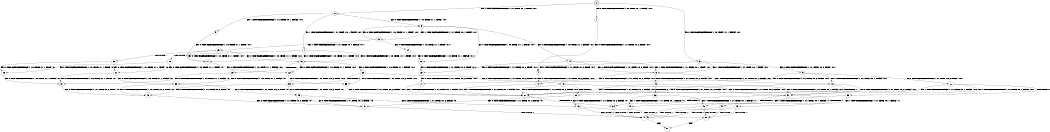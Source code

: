 digraph BCG {
size = "7, 10.5";
center = TRUE;
node [shape = circle];
0 [peripheries = 2];
0 -> 1 [label = "EX !0 !ATOMIC_EXCH_BRANCH (1, +0, TRUE, +1, 1, FALSE) !:0:1:"];
0 -> 2 [label = "EX !1 !ATOMIC_EXCH_BRANCH (1, +1, TRUE, +0, 1, TRUE) !:0:1:"];
0 -> 3 [label = "EX !0 !ATOMIC_EXCH_BRANCH (1, +0, TRUE, +1, 1, FALSE) !:0:1:"];
1 -> 4 [label = "EX !0 !ATOMIC_EXCH_BRANCH (1, +1, TRUE, +0, 2, TRUE) !:0:1:"];
2 -> 5 [label = "EX !1 !ATOMIC_EXCH_BRANCH (1, +1, TRUE, +0, 1, FALSE) !:0:1:"];
2 -> 6 [label = "EX !0 !ATOMIC_EXCH_BRANCH (1, +0, TRUE, +1, 1, TRUE) !:0:1:"];
2 -> 7 [label = "EX !1 !ATOMIC_EXCH_BRANCH (1, +1, TRUE, +0, 1, FALSE) !:0:1:"];
3 -> 4 [label = "EX !0 !ATOMIC_EXCH_BRANCH (1, +1, TRUE, +0, 2, TRUE) !:0:1:"];
3 -> 8 [label = "EX !1 !ATOMIC_EXCH_BRANCH (1, +1, TRUE, +0, 1, TRUE) !:0:1:"];
3 -> 9 [label = "EX !0 !ATOMIC_EXCH_BRANCH (1, +1, TRUE, +0, 2, TRUE) !:0:1:"];
4 -> 10 [label = "EX !0 !ATOMIC_EXCH_BRANCH (1, +1, TRUE, +0, 2, FALSE) !:0:1:"];
5 -> 11 [label = "EX !0 !ATOMIC_EXCH_BRANCH (1, +0, TRUE, +1, 1, TRUE) !:0:1:"];
6 -> 12 [label = "EX !0 !ATOMIC_EXCH_BRANCH (1, +0, TRUE, +1, 1, FALSE) !:0:1:"];
6 -> 13 [label = "EX !1 !ATOMIC_EXCH_BRANCH (1, +1, TRUE, +0, 1, TRUE) !:0:1:"];
6 -> 14 [label = "EX !0 !ATOMIC_EXCH_BRANCH (1, +0, TRUE, +1, 1, FALSE) !:0:1:"];
7 -> 11 [label = "EX !0 !ATOMIC_EXCH_BRANCH (1, +0, TRUE, +1, 1, TRUE) !:0:1:"];
7 -> 15 [label = "TERMINATE !1"];
7 -> 16 [label = "EX !0 !ATOMIC_EXCH_BRANCH (1, +0, TRUE, +1, 1, TRUE) !:0:1:"];
8 -> 17 [label = "EX !0 !ATOMIC_EXCH_BRANCH (1, +1, TRUE, +0, 2, FALSE) !:0:1:"];
8 -> 18 [label = "EX !1 !ATOMIC_EXCH_BRANCH (1, +1, TRUE, +0, 1, FALSE) !:0:1:"];
8 -> 19 [label = "EX !0 !ATOMIC_EXCH_BRANCH (1, +1, TRUE, +0, 2, FALSE) !:0:1:"];
9 -> 10 [label = "EX !0 !ATOMIC_EXCH_BRANCH (1, +1, TRUE, +0, 2, FALSE) !:0:1:"];
9 -> 18 [label = "EX !1 !ATOMIC_EXCH_BRANCH (1, +1, TRUE, +0, 1, FALSE) !:0:1:"];
9 -> 20 [label = "EX !0 !ATOMIC_EXCH_BRANCH (1, +1, TRUE, +0, 2, FALSE) !:0:1:"];
10 -> 21 [label = "EX !1 !ATOMIC_EXCH_BRANCH (1, +1, TRUE, +0, 1, FALSE) !:0:1:"];
11 -> 22 [label = "EX !0 !ATOMIC_EXCH_BRANCH (1, +0, TRUE, +1, 1, FALSE) !:0:1:"];
12 -> 23 [label = "EX !0 !ATOMIC_EXCH_BRANCH (1, +1, TRUE, +0, 2, TRUE) !:0:1:"];
13 -> 24 [label = "EX !0 !ATOMIC_EXCH_BRANCH (1, +0, TRUE, +1, 1, TRUE) !:0:1:"];
13 -> 25 [label = "EX !1 !ATOMIC_EXCH_BRANCH (1, +1, TRUE, +0, 1, FALSE) !:0:1:"];
13 -> 6 [label = "EX !0 !ATOMIC_EXCH_BRANCH (1, +0, TRUE, +1, 1, TRUE) !:0:1:"];
14 -> 23 [label = "EX !0 !ATOMIC_EXCH_BRANCH (1, +1, TRUE, +0, 2, TRUE) !:0:1:"];
14 -> 8 [label = "EX !1 !ATOMIC_EXCH_BRANCH (1, +1, TRUE, +0, 1, TRUE) !:0:1:"];
14 -> 8 [label = "EX !0 !ATOMIC_EXCH_BRANCH (1, +1, TRUE, +0, 2, TRUE) !:0:1:"];
15 -> 26 [label = "EX !0 !ATOMIC_EXCH_BRANCH (1, +0, TRUE, +1, 1, TRUE) !:0:"];
15 -> 27 [label = "EX !0 !ATOMIC_EXCH_BRANCH (1, +0, TRUE, +1, 1, TRUE) !:0:"];
16 -> 22 [label = "EX !0 !ATOMIC_EXCH_BRANCH (1, +0, TRUE, +1, 1, FALSE) !:0:1:"];
16 -> 28 [label = "TERMINATE !1"];
16 -> 29 [label = "EX !0 !ATOMIC_EXCH_BRANCH (1, +0, TRUE, +1, 1, FALSE) !:0:1:"];
17 -> 21 [label = "EX !1 !ATOMIC_EXCH_BRANCH (1, +1, TRUE, +0, 1, FALSE) !:0:1:"];
18 -> 21 [label = "EX !0 !ATOMIC_EXCH_BRANCH (1, +1, TRUE, +0, 2, FALSE) !:0:1:"];
18 -> 30 [label = "TERMINATE !1"];
18 -> 31 [label = "EX !0 !ATOMIC_EXCH_BRANCH (1, +1, TRUE, +0, 2, FALSE) !:0:1:"];
19 -> 21 [label = "EX !1 !ATOMIC_EXCH_BRANCH (1, +1, TRUE, +0, 1, FALSE) !:0:1:"];
19 -> 32 [label = "TERMINATE !0"];
19 -> 31 [label = "EX !1 !ATOMIC_EXCH_BRANCH (1, +1, TRUE, +0, 1, FALSE) !:0:1:"];
20 -> 21 [label = "EX !1 !ATOMIC_EXCH_BRANCH (1, +1, TRUE, +0, 1, FALSE) !:0:1:"];
20 -> 33 [label = "TERMINATE !0"];
20 -> 31 [label = "EX !1 !ATOMIC_EXCH_BRANCH (1, +1, TRUE, +0, 1, FALSE) !:0:1:"];
21 -> 34 [label = "TERMINATE !0"];
22 -> 35 [label = "EX !0 !ATOMIC_EXCH_BRANCH (1, +1, TRUE, +0, 2, TRUE) !:0:1:"];
23 -> 17 [label = "EX !0 !ATOMIC_EXCH_BRANCH (1, +1, TRUE, +0, 2, FALSE) !:0:1:"];
24 -> 12 [label = "EX !0 !ATOMIC_EXCH_BRANCH (1, +0, TRUE, +1, 1, FALSE) !:0:1:"];
25 -> 11 [label = "EX !0 !ATOMIC_EXCH_BRANCH (1, +0, TRUE, +1, 1, TRUE) !:0:1:"];
25 -> 36 [label = "TERMINATE !1"];
25 -> 16 [label = "EX !0 !ATOMIC_EXCH_BRANCH (1, +0, TRUE, +1, 1, TRUE) !:0:1:"];
26 -> 37 [label = "EX !0 !ATOMIC_EXCH_BRANCH (1, +0, TRUE, +1, 1, FALSE) !:0:"];
27 -> 37 [label = "EX !0 !ATOMIC_EXCH_BRANCH (1, +0, TRUE, +1, 1, FALSE) !:0:"];
27 -> 38 [label = "EX !0 !ATOMIC_EXCH_BRANCH (1, +0, TRUE, +1, 1, FALSE) !:0:"];
28 -> 37 [label = "EX !0 !ATOMIC_EXCH_BRANCH (1, +0, TRUE, +1, 1, FALSE) !:0:"];
28 -> 38 [label = "EX !0 !ATOMIC_EXCH_BRANCH (1, +0, TRUE, +1, 1, FALSE) !:0:"];
29 -> 35 [label = "EX !0 !ATOMIC_EXCH_BRANCH (1, +1, TRUE, +0, 2, TRUE) !:0:1:"];
29 -> 39 [label = "TERMINATE !1"];
29 -> 40 [label = "EX !0 !ATOMIC_EXCH_BRANCH (1, +1, TRUE, +0, 2, TRUE) !:0:1:"];
30 -> 41 [label = "EX !0 !ATOMIC_EXCH_BRANCH (1, +1, TRUE, +0, 2, FALSE) !:0:"];
30 -> 42 [label = "EX !0 !ATOMIC_EXCH_BRANCH (1, +1, TRUE, +0, 2, FALSE) !:0:"];
31 -> 34 [label = "TERMINATE !0"];
31 -> 43 [label = "TERMINATE !1"];
31 -> 44 [label = "TERMINATE !0"];
32 -> 45 [label = "EX !1 !ATOMIC_EXCH_BRANCH (1, +1, TRUE, +0, 1, FALSE) !:1:"];
32 -> 46 [label = "EX !1 !ATOMIC_EXCH_BRANCH (1, +1, TRUE, +0, 1, FALSE) !:1:"];
33 -> 45 [label = "EX !1 !ATOMIC_EXCH_BRANCH (1, +1, TRUE, +0, 1, FALSE) !:1:"];
33 -> 46 [label = "EX !1 !ATOMIC_EXCH_BRANCH (1, +1, TRUE, +0, 1, FALSE) !:1:"];
34 -> 47 [label = "TERMINATE !1"];
35 -> 21 [label = "EX !0 !ATOMIC_EXCH_BRANCH (1, +1, TRUE, +0, 2, FALSE) !:0:1:"];
36 -> 26 [label = "EX !0 !ATOMIC_EXCH_BRANCH (1, +0, TRUE, +1, 1, TRUE) !:0:"];
36 -> 27 [label = "EX !0 !ATOMIC_EXCH_BRANCH (1, +0, TRUE, +1, 1, TRUE) !:0:"];
37 -> 48 [label = "EX !0 !ATOMIC_EXCH_BRANCH (1, +1, TRUE, +0, 2, TRUE) !:0:"];
38 -> 48 [label = "EX !0 !ATOMIC_EXCH_BRANCH (1, +1, TRUE, +0, 2, TRUE) !:0:"];
38 -> 49 [label = "EX !0 !ATOMIC_EXCH_BRANCH (1, +1, TRUE, +0, 2, TRUE) !:0:"];
39 -> 48 [label = "EX !0 !ATOMIC_EXCH_BRANCH (1, +1, TRUE, +0, 2, TRUE) !:0:"];
39 -> 49 [label = "EX !0 !ATOMIC_EXCH_BRANCH (1, +1, TRUE, +0, 2, TRUE) !:0:"];
40 -> 21 [label = "EX !0 !ATOMIC_EXCH_BRANCH (1, +1, TRUE, +0, 2, FALSE) !:0:1:"];
40 -> 30 [label = "TERMINATE !1"];
40 -> 31 [label = "EX !0 !ATOMIC_EXCH_BRANCH (1, +1, TRUE, +0, 2, FALSE) !:0:1:"];
41 -> 47 [label = "TERMINATE !0"];
42 -> 47 [label = "TERMINATE !0"];
42 -> 50 [label = "TERMINATE !0"];
43 -> 47 [label = "TERMINATE !0"];
43 -> 50 [label = "TERMINATE !0"];
44 -> 47 [label = "TERMINATE !1"];
44 -> 50 [label = "TERMINATE !1"];
45 -> 47 [label = "TERMINATE !1"];
46 -> 47 [label = "TERMINATE !1"];
46 -> 50 [label = "TERMINATE !1"];
47 -> 51 [label = "exit"];
48 -> 41 [label = "EX !0 !ATOMIC_EXCH_BRANCH (1, +1, TRUE, +0, 2, FALSE) !:0:"];
49 -> 41 [label = "EX !0 !ATOMIC_EXCH_BRANCH (1, +1, TRUE, +0, 2, FALSE) !:0:"];
49 -> 42 [label = "EX !0 !ATOMIC_EXCH_BRANCH (1, +1, TRUE, +0, 2, FALSE) !:0:"];
50 -> 51 [label = "exit"];
}
